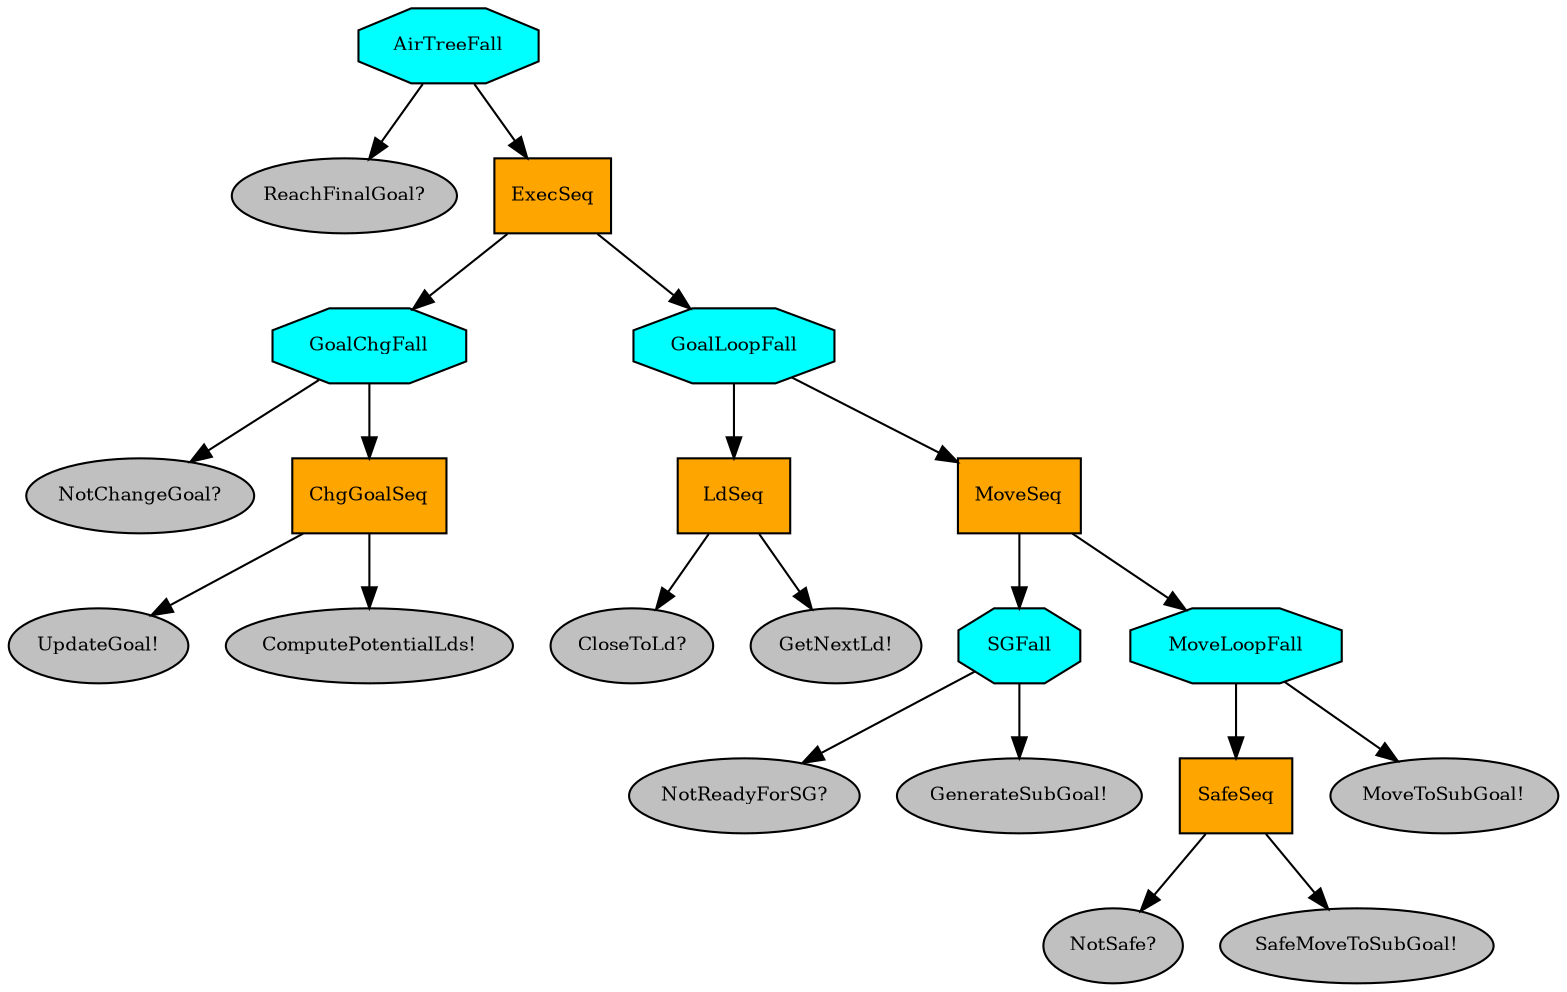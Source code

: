 digraph pastafarianism {
ordering=out;
graph [fontname="times-roman"];
node [fontname="times-roman"];
edge [fontname="times-roman"];
AirTreeFall [fillcolor=cyan, fontcolor=black, fontsize=9, label=AirTreeFall, shape=octagon, style=filled];
"ReachFinalGoal?" [fillcolor=gray, fontcolor=black, fontsize=9, label="ReachFinalGoal?", shape=ellipse, style=filled];
AirTreeFall -> "ReachFinalGoal?";
ExecSeq [fillcolor=orange, fontcolor=black, fontsize=9, label=ExecSeq, shape=box, style=filled];
AirTreeFall -> ExecSeq;
GoalChgFall [fillcolor=cyan, fontcolor=black, fontsize=9, label=GoalChgFall, shape=octagon, style=filled];
ExecSeq -> GoalChgFall;
"NotChangeGoal?" [fillcolor=gray, fontcolor=black, fontsize=9, label="NotChangeGoal?", shape=ellipse, style=filled];
GoalChgFall -> "NotChangeGoal?";
ChgGoalSeq [fillcolor=orange, fontcolor=black, fontsize=9, label=ChgGoalSeq, shape=box, style=filled];
GoalChgFall -> ChgGoalSeq;
"UpdateGoal!" [fillcolor=gray, fontcolor=black, fontsize=9, label="UpdateGoal!", shape=ellipse, style=filled];
ChgGoalSeq -> "UpdateGoal!";
"ComputePotentialLds!" [fillcolor=gray, fontcolor=black, fontsize=9, label="ComputePotentialLds!", shape=ellipse, style=filled];
ChgGoalSeq -> "ComputePotentialLds!";
GoalLoopFall [fillcolor=cyan, fontcolor=black, fontsize=9, label=GoalLoopFall, shape=octagon, style=filled];
ExecSeq -> GoalLoopFall;
LdSeq [fillcolor=orange, fontcolor=black, fontsize=9, label=LdSeq, shape=box, style=filled];
GoalLoopFall -> LdSeq;
"CloseToLd?" [fillcolor=gray, fontcolor=black, fontsize=9, label="CloseToLd?", shape=ellipse, style=filled];
LdSeq -> "CloseToLd?";
"GetNextLd!" [fillcolor=gray, fontcolor=black, fontsize=9, label="GetNextLd!", shape=ellipse, style=filled];
LdSeq -> "GetNextLd!";
MoveSeq [fillcolor=orange, fontcolor=black, fontsize=9, label=MoveSeq, shape=box, style=filled];
GoalLoopFall -> MoveSeq;
SGFall [fillcolor=cyan, fontcolor=black, fontsize=9, label=SGFall, shape=octagon, style=filled];
MoveSeq -> SGFall;
"NotReadyForSG?" [fillcolor=gray, fontcolor=black, fontsize=9, label="NotReadyForSG?", shape=ellipse, style=filled];
SGFall -> "NotReadyForSG?";
"GenerateSubGoal!" [fillcolor=gray, fontcolor=black, fontsize=9, label="GenerateSubGoal!", shape=ellipse, style=filled];
SGFall -> "GenerateSubGoal!";
MoveLoopFall [fillcolor=cyan, fontcolor=black, fontsize=9, label=MoveLoopFall, shape=octagon, style=filled];
MoveSeq -> MoveLoopFall;
SafeSeq [fillcolor=orange, fontcolor=black, fontsize=9, label=SafeSeq, shape=box, style=filled];
MoveLoopFall -> SafeSeq;
"NotSafe?" [fillcolor=gray, fontcolor=black, fontsize=9, label="NotSafe?", shape=ellipse, style=filled];
SafeSeq -> "NotSafe?";
"SafeMoveToSubGoal!" [fillcolor=gray, fontcolor=black, fontsize=9, label="SafeMoveToSubGoal!", shape=ellipse, style=filled];
SafeSeq -> "SafeMoveToSubGoal!";
"MoveToSubGoal!" [fillcolor=gray, fontcolor=black, fontsize=9, label="MoveToSubGoal!", shape=ellipse, style=filled];
MoveLoopFall -> "MoveToSubGoal!";
}
